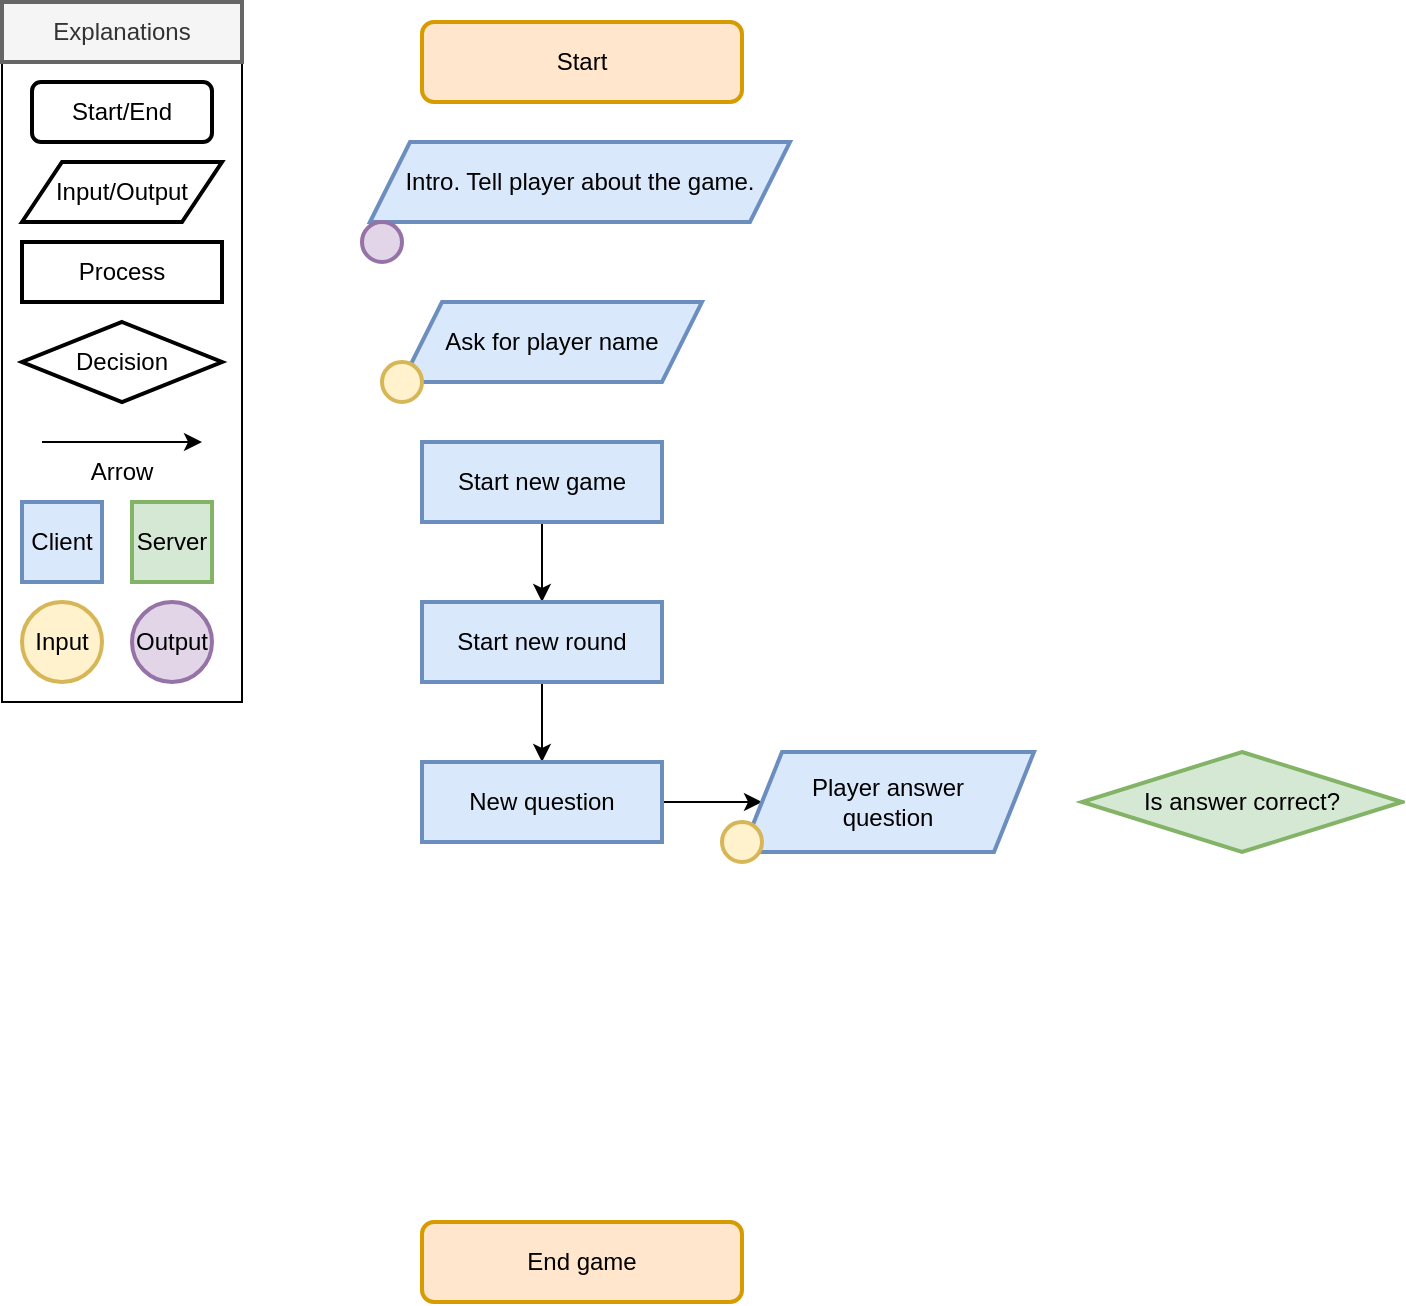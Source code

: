 <mxfile version="20.5.3" type="github">
  <diagram id="C5RBs43oDa-KdzZeNtuy" name="Page-1">
    <mxGraphModel dx="1422" dy="758" grid="1" gridSize="10" guides="1" tooltips="1" connect="1" arrows="1" fold="1" page="1" pageScale="1" pageWidth="827" pageHeight="1169" math="0" shadow="0">
      <root>
        <mxCell id="WIyWlLk6GJQsqaUBKTNV-0" />
        <mxCell id="WIyWlLk6GJQsqaUBKTNV-1" parent="WIyWlLk6GJQsqaUBKTNV-0" />
        <mxCell id="HJvMXNnzA8BKfrCm8imS-1" value="" style="rounded=0;whiteSpace=wrap;html=1;" vertex="1" parent="WIyWlLk6GJQsqaUBKTNV-1">
          <mxGeometry x="20" y="20" width="120" height="350" as="geometry" />
        </mxCell>
        <mxCell id="HJvMXNnzA8BKfrCm8imS-2" value="Explanations" style="text;html=1;strokeColor=#666666;fillColor=#f5f5f5;align=center;verticalAlign=middle;whiteSpace=wrap;rounded=0;strokeWidth=2;fontColor=#333333;" vertex="1" parent="WIyWlLk6GJQsqaUBKTNV-1">
          <mxGeometry x="20" y="20" width="120" height="30" as="geometry" />
        </mxCell>
        <mxCell id="HJvMXNnzA8BKfrCm8imS-3" value="Start/End" style="rounded=1;whiteSpace=wrap;html=1;strokeColor=default;strokeWidth=2;" vertex="1" parent="WIyWlLk6GJQsqaUBKTNV-1">
          <mxGeometry x="35" y="60" width="90" height="30" as="geometry" />
        </mxCell>
        <mxCell id="HJvMXNnzA8BKfrCm8imS-4" value="Input/Output" style="shape=parallelogram;perimeter=parallelogramPerimeter;whiteSpace=wrap;html=1;fixedSize=1;strokeColor=default;strokeWidth=2;" vertex="1" parent="WIyWlLk6GJQsqaUBKTNV-1">
          <mxGeometry x="30" y="100" width="100" height="30" as="geometry" />
        </mxCell>
        <mxCell id="HJvMXNnzA8BKfrCm8imS-5" value="Process" style="rounded=0;whiteSpace=wrap;html=1;strokeColor=default;strokeWidth=2;" vertex="1" parent="WIyWlLk6GJQsqaUBKTNV-1">
          <mxGeometry x="30" y="140" width="100" height="30" as="geometry" />
        </mxCell>
        <mxCell id="HJvMXNnzA8BKfrCm8imS-6" value="Decision" style="rhombus;whiteSpace=wrap;html=1;strokeColor=default;strokeWidth=2;" vertex="1" parent="WIyWlLk6GJQsqaUBKTNV-1">
          <mxGeometry x="30" y="180" width="100" height="40" as="geometry" />
        </mxCell>
        <mxCell id="HJvMXNnzA8BKfrCm8imS-7" value="" style="endArrow=classic;html=1;rounded=0;" edge="1" parent="WIyWlLk6GJQsqaUBKTNV-1">
          <mxGeometry width="50" height="50" relative="1" as="geometry">
            <mxPoint x="40" y="240" as="sourcePoint" />
            <mxPoint x="120" y="240" as="targetPoint" />
          </mxGeometry>
        </mxCell>
        <mxCell id="HJvMXNnzA8BKfrCm8imS-9" value="Arrow" style="text;html=1;strokeColor=none;fillColor=none;align=center;verticalAlign=middle;whiteSpace=wrap;rounded=0;strokeWidth=2;" vertex="1" parent="WIyWlLk6GJQsqaUBKTNV-1">
          <mxGeometry x="50" y="240" width="60" height="30" as="geometry" />
        </mxCell>
        <mxCell id="HJvMXNnzA8BKfrCm8imS-10" value="Start" style="rounded=1;whiteSpace=wrap;html=1;strokeColor=#d79b00;strokeWidth=2;fillColor=#ffe6cc;" vertex="1" parent="WIyWlLk6GJQsqaUBKTNV-1">
          <mxGeometry x="230" y="30" width="160" height="40" as="geometry" />
        </mxCell>
        <mxCell id="HJvMXNnzA8BKfrCm8imS-11" value="Client" style="rounded=0;whiteSpace=wrap;html=1;strokeColor=#6c8ebf;strokeWidth=2;fillColor=#dae8fc;" vertex="1" parent="WIyWlLk6GJQsqaUBKTNV-1">
          <mxGeometry x="30" y="270" width="40" height="40" as="geometry" />
        </mxCell>
        <mxCell id="HJvMXNnzA8BKfrCm8imS-12" value="Server" style="rounded=0;whiteSpace=wrap;html=1;strokeColor=#82b366;strokeWidth=2;fillColor=#d5e8d4;" vertex="1" parent="WIyWlLk6GJQsqaUBKTNV-1">
          <mxGeometry x="85" y="270" width="40" height="40" as="geometry" />
        </mxCell>
        <mxCell id="HJvMXNnzA8BKfrCm8imS-13" value="End game" style="rounded=1;whiteSpace=wrap;html=1;strokeColor=#d79b00;strokeWidth=2;fillColor=#ffe6cc;" vertex="1" parent="WIyWlLk6GJQsqaUBKTNV-1">
          <mxGeometry x="230" y="630" width="160" height="40" as="geometry" />
        </mxCell>
        <mxCell id="HJvMXNnzA8BKfrCm8imS-14" value="Intro. Tell player about the game." style="shape=parallelogram;perimeter=parallelogramPerimeter;whiteSpace=wrap;html=1;fixedSize=1;strokeColor=#6c8ebf;strokeWidth=2;fillColor=#dae8fc;" vertex="1" parent="WIyWlLk6GJQsqaUBKTNV-1">
          <mxGeometry x="204" y="90" width="210" height="40" as="geometry" />
        </mxCell>
        <mxCell id="HJvMXNnzA8BKfrCm8imS-15" value="Ask for player name" style="shape=parallelogram;perimeter=parallelogramPerimeter;whiteSpace=wrap;html=1;fixedSize=1;strokeColor=#6c8ebf;strokeWidth=2;fillColor=#dae8fc;" vertex="1" parent="WIyWlLk6GJQsqaUBKTNV-1">
          <mxGeometry x="220" y="170" width="150" height="40" as="geometry" />
        </mxCell>
        <mxCell id="HJvMXNnzA8BKfrCm8imS-16" value="Input" style="ellipse;whiteSpace=wrap;html=1;aspect=fixed;strokeColor=#d6b656;strokeWidth=2;fillColor=#fff2cc;" vertex="1" parent="WIyWlLk6GJQsqaUBKTNV-1">
          <mxGeometry x="30" y="320" width="40" height="40" as="geometry" />
        </mxCell>
        <mxCell id="HJvMXNnzA8BKfrCm8imS-18" value="Output" style="ellipse;whiteSpace=wrap;html=1;aspect=fixed;strokeColor=#9673a6;strokeWidth=2;fillColor=#e1d5e7;" vertex="1" parent="WIyWlLk6GJQsqaUBKTNV-1">
          <mxGeometry x="85" y="320" width="40" height="40" as="geometry" />
        </mxCell>
        <mxCell id="HJvMXNnzA8BKfrCm8imS-19" value="" style="ellipse;whiteSpace=wrap;html=1;aspect=fixed;strokeColor=#9673a6;strokeWidth=2;fillColor=#e1d5e7;" vertex="1" parent="WIyWlLk6GJQsqaUBKTNV-1">
          <mxGeometry x="200" y="130" width="20" height="20" as="geometry" />
        </mxCell>
        <mxCell id="HJvMXNnzA8BKfrCm8imS-20" value="" style="ellipse;whiteSpace=wrap;html=1;aspect=fixed;strokeColor=#d6b656;strokeWidth=2;fillColor=#fff2cc;" vertex="1" parent="WIyWlLk6GJQsqaUBKTNV-1">
          <mxGeometry x="210" y="200" width="20" height="20" as="geometry" />
        </mxCell>
        <mxCell id="HJvMXNnzA8BKfrCm8imS-25" style="edgeStyle=orthogonalEdgeStyle;rounded=0;orthogonalLoop=1;jettySize=auto;html=1;" edge="1" parent="WIyWlLk6GJQsqaUBKTNV-1" source="HJvMXNnzA8BKfrCm8imS-21" target="HJvMXNnzA8BKfrCm8imS-24">
          <mxGeometry relative="1" as="geometry" />
        </mxCell>
        <mxCell id="HJvMXNnzA8BKfrCm8imS-21" value="Start new game" style="rounded=0;whiteSpace=wrap;html=1;strokeColor=#6c8ebf;strokeWidth=2;fillColor=#dae8fc;" vertex="1" parent="WIyWlLk6GJQsqaUBKTNV-1">
          <mxGeometry x="230" y="240" width="120" height="40" as="geometry" />
        </mxCell>
        <mxCell id="HJvMXNnzA8BKfrCm8imS-27" style="edgeStyle=orthogonalEdgeStyle;rounded=0;orthogonalLoop=1;jettySize=auto;html=1;" edge="1" parent="WIyWlLk6GJQsqaUBKTNV-1" source="HJvMXNnzA8BKfrCm8imS-24" target="HJvMXNnzA8BKfrCm8imS-26">
          <mxGeometry relative="1" as="geometry" />
        </mxCell>
        <mxCell id="HJvMXNnzA8BKfrCm8imS-24" value="Start new round" style="rounded=0;whiteSpace=wrap;html=1;strokeColor=#6c8ebf;strokeWidth=2;fillColor=#dae8fc;" vertex="1" parent="WIyWlLk6GJQsqaUBKTNV-1">
          <mxGeometry x="230" y="320" width="120" height="40" as="geometry" />
        </mxCell>
        <mxCell id="HJvMXNnzA8BKfrCm8imS-31" style="edgeStyle=orthogonalEdgeStyle;rounded=0;orthogonalLoop=1;jettySize=auto;html=1;entryX=0;entryY=0.5;entryDx=0;entryDy=0;" edge="1" parent="WIyWlLk6GJQsqaUBKTNV-1" source="HJvMXNnzA8BKfrCm8imS-26" target="HJvMXNnzA8BKfrCm8imS-30">
          <mxGeometry relative="1" as="geometry" />
        </mxCell>
        <mxCell id="HJvMXNnzA8BKfrCm8imS-26" value="New question" style="rounded=0;whiteSpace=wrap;html=1;strokeColor=#6c8ebf;strokeWidth=2;fillColor=#dae8fc;" vertex="1" parent="WIyWlLk6GJQsqaUBKTNV-1">
          <mxGeometry x="230" y="400" width="120" height="40" as="geometry" />
        </mxCell>
        <mxCell id="HJvMXNnzA8BKfrCm8imS-30" value="Player answer&lt;br&gt;question" style="shape=parallelogram;perimeter=parallelogramPerimeter;whiteSpace=wrap;html=1;fixedSize=1;strokeColor=#6c8ebf;strokeWidth=2;fillColor=#dae8fc;" vertex="1" parent="WIyWlLk6GJQsqaUBKTNV-1">
          <mxGeometry x="390" y="395" width="146" height="50" as="geometry" />
        </mxCell>
        <mxCell id="HJvMXNnzA8BKfrCm8imS-32" value="" style="ellipse;whiteSpace=wrap;html=1;aspect=fixed;strokeColor=#d6b656;strokeWidth=2;fillColor=#fff2cc;" vertex="1" parent="WIyWlLk6GJQsqaUBKTNV-1">
          <mxGeometry x="380" y="430" width="20" height="20" as="geometry" />
        </mxCell>
        <mxCell id="HJvMXNnzA8BKfrCm8imS-35" value="Is answer correct?" style="rhombus;whiteSpace=wrap;html=1;strokeColor=#82b366;strokeWidth=2;fillColor=#d5e8d4;" vertex="1" parent="WIyWlLk6GJQsqaUBKTNV-1">
          <mxGeometry x="560" y="395" width="160" height="50" as="geometry" />
        </mxCell>
      </root>
    </mxGraphModel>
  </diagram>
</mxfile>
